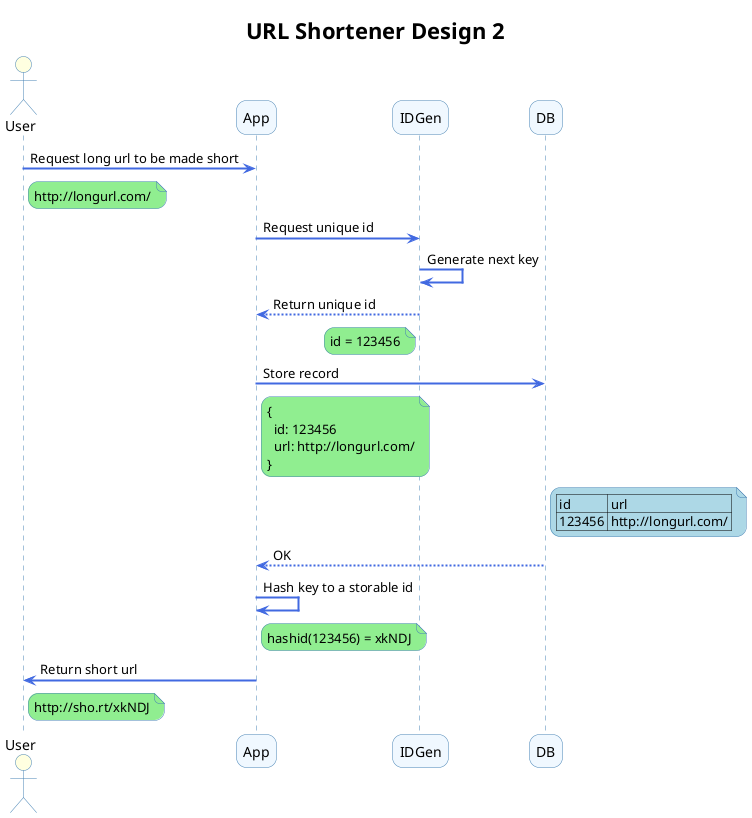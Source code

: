 @startuml

skinparam RoundCorner 20
skinparam MaxMessageSize 300
skinparam NoteBackgroundColor LightGreen
skinparam NoteBorderColor SteelBlue
skinparam DefaultFontName Fira Code

skinparam sequence {
  BackgroundColor AliceBlue
  BorderColor SteelBlue

  lifeline {
    BackgroundColor OldLace
    BorderColor SteelBlue
  }
  actor {
    BackgroundColor LightYellow
    BorderColor SteelBlue
  }
  participant {
    BackgroundColor AliceBlue
    BorderColor SteelBlue
  }
  box {
    BackgroundColor LightYellow
    BorderColor SteelBlue
  }
  arrow {
    Color RoyalBlue
    Thickness 2
  }
}

title = **URL Shortener Design 2**

actor User
participant App
participant IDGen
participant DB

User -> App: Request long url to be made short
note right User
http://longurl.com/
endnote

App -> IDGen: Request unique id
IDGen -> IDGen: Generate next key
IDGen --> App: Return unique id
note left IDGen
id = 123456
endnote

App -> DB: Store record
note right App
{
  id: 123456
  url: http://longurl.com/
}
end note

note right DB #LightBlue
| id     | url                 |
| 123456 | http://longurl.com/ |
end note

DB --> App: OK
App -> App: Hash key to a storable id
note right App
hashid(123456) = xkNDJ
end note

App -> User: Return short url
note right User
http://sho.rt/xkNDJ
end note

@enduml
